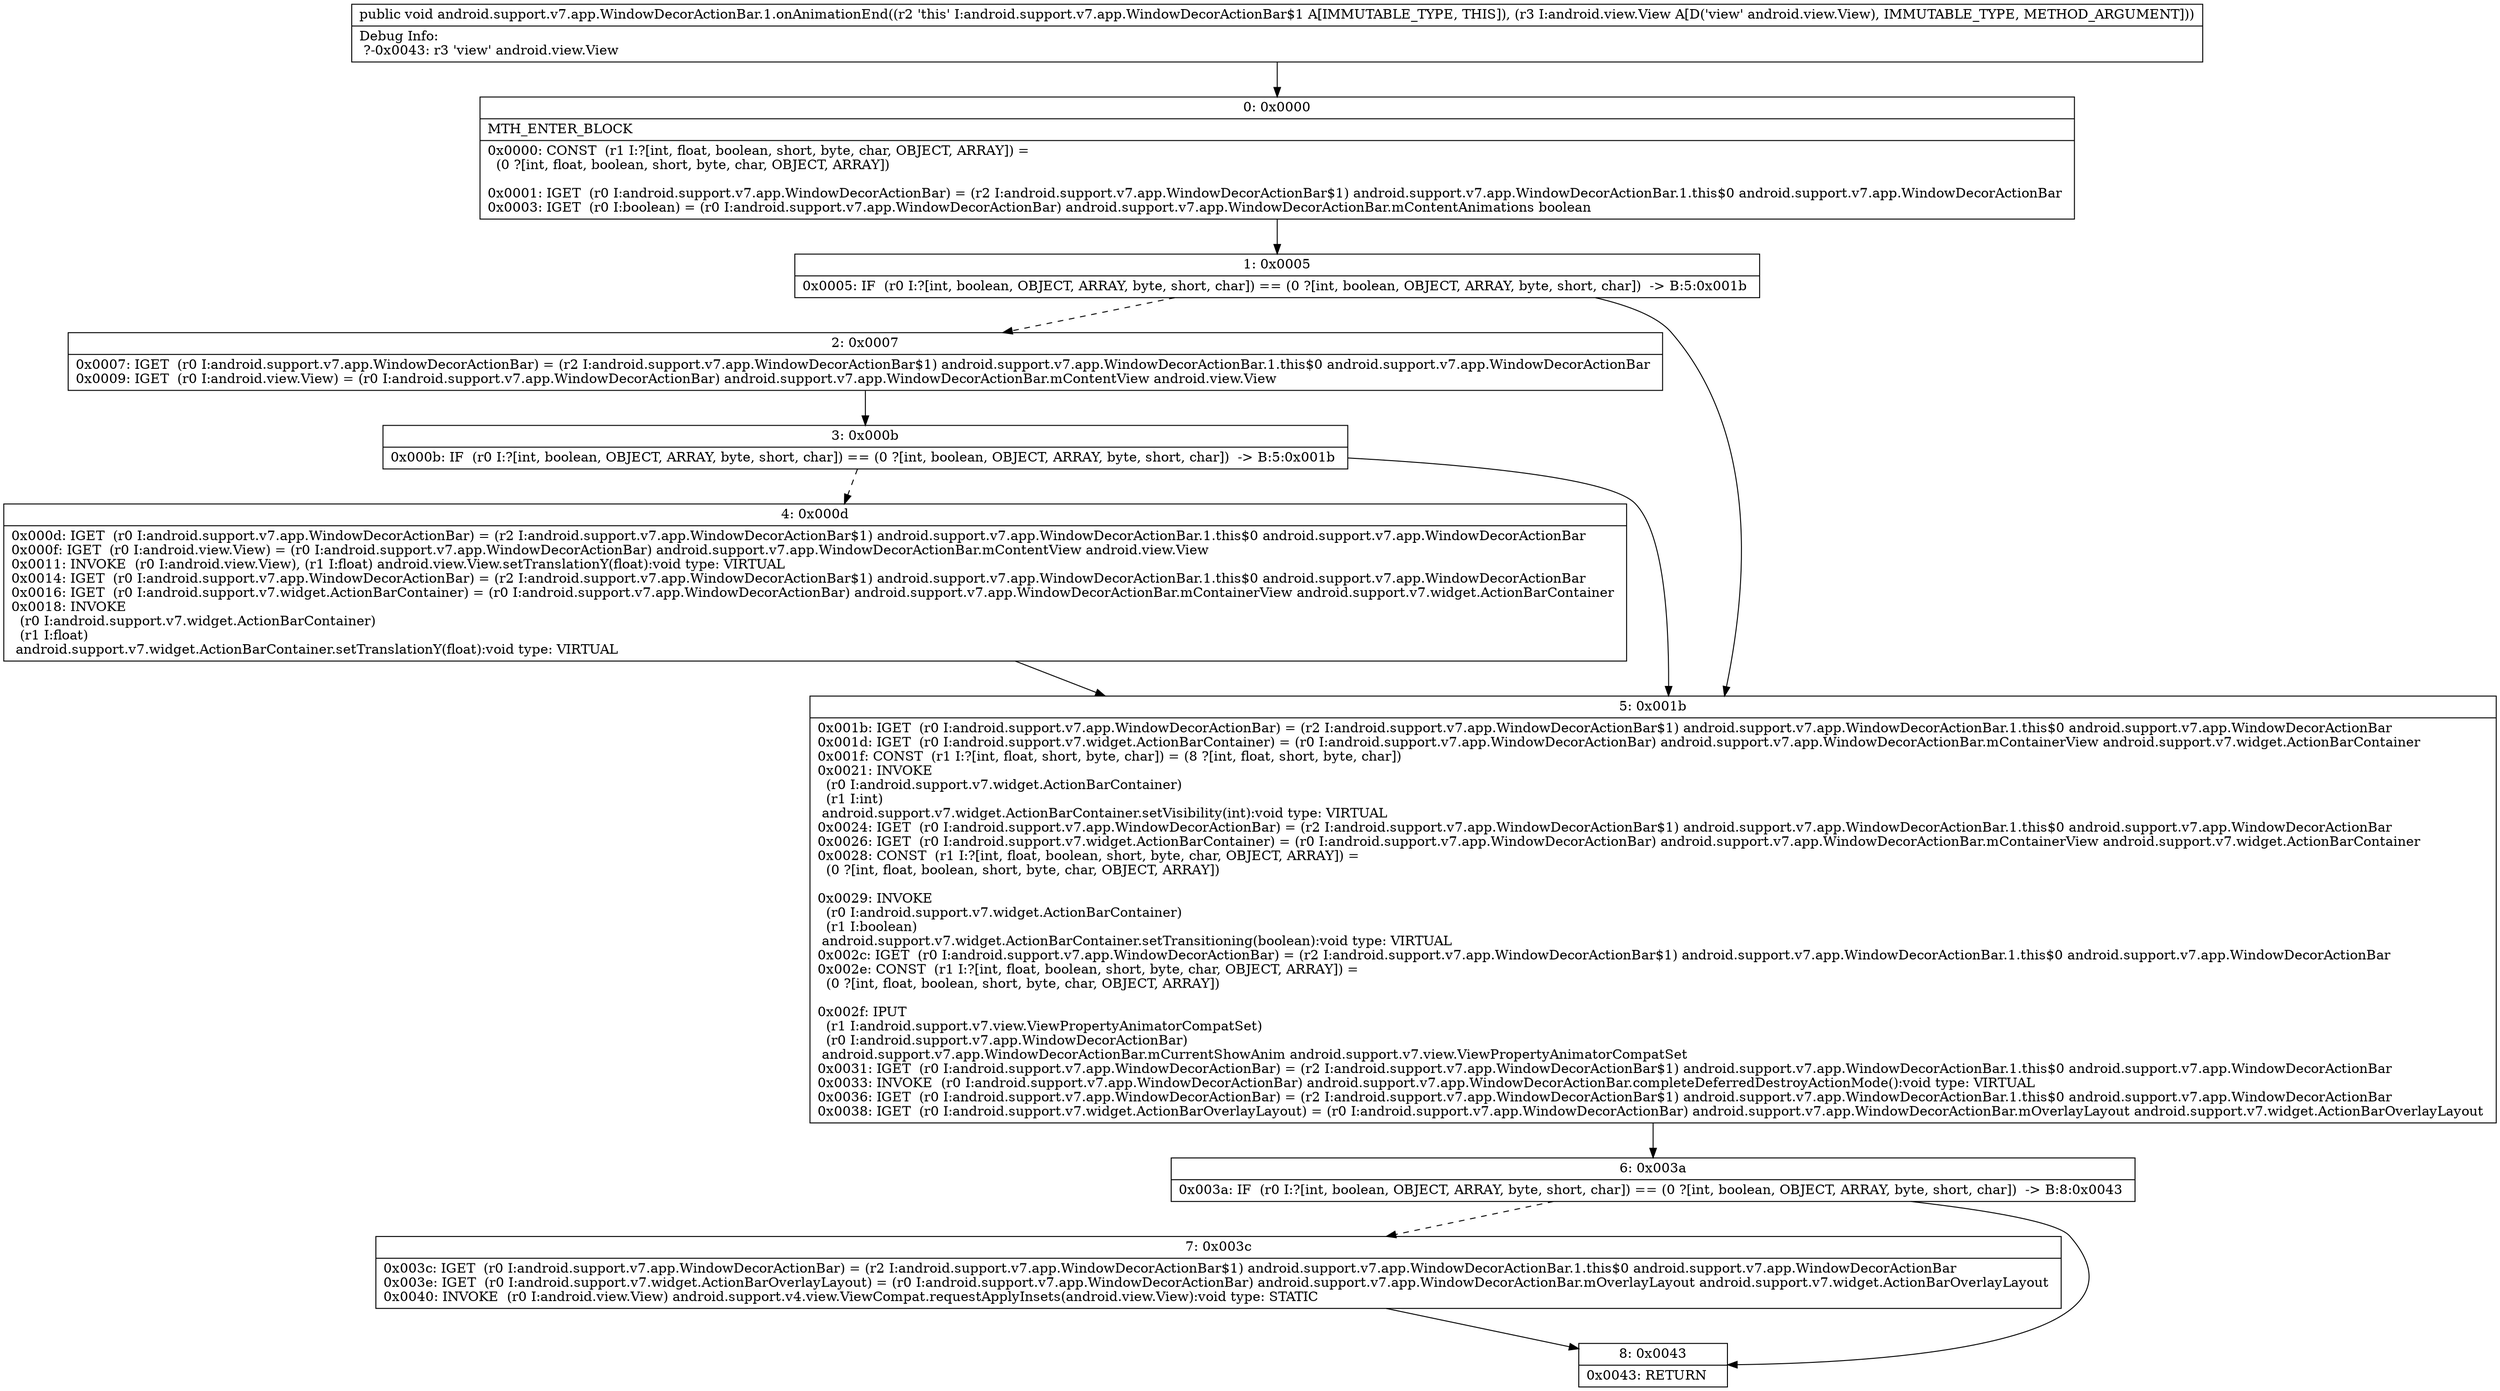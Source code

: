 digraph "CFG forandroid.support.v7.app.WindowDecorActionBar.1.onAnimationEnd(Landroid\/view\/View;)V" {
Node_0 [shape=record,label="{0\:\ 0x0000|MTH_ENTER_BLOCK\l|0x0000: CONST  (r1 I:?[int, float, boolean, short, byte, char, OBJECT, ARRAY]) = \l  (0 ?[int, float, boolean, short, byte, char, OBJECT, ARRAY])\l \l0x0001: IGET  (r0 I:android.support.v7.app.WindowDecorActionBar) = (r2 I:android.support.v7.app.WindowDecorActionBar$1) android.support.v7.app.WindowDecorActionBar.1.this$0 android.support.v7.app.WindowDecorActionBar \l0x0003: IGET  (r0 I:boolean) = (r0 I:android.support.v7.app.WindowDecorActionBar) android.support.v7.app.WindowDecorActionBar.mContentAnimations boolean \l}"];
Node_1 [shape=record,label="{1\:\ 0x0005|0x0005: IF  (r0 I:?[int, boolean, OBJECT, ARRAY, byte, short, char]) == (0 ?[int, boolean, OBJECT, ARRAY, byte, short, char])  \-\> B:5:0x001b \l}"];
Node_2 [shape=record,label="{2\:\ 0x0007|0x0007: IGET  (r0 I:android.support.v7.app.WindowDecorActionBar) = (r2 I:android.support.v7.app.WindowDecorActionBar$1) android.support.v7.app.WindowDecorActionBar.1.this$0 android.support.v7.app.WindowDecorActionBar \l0x0009: IGET  (r0 I:android.view.View) = (r0 I:android.support.v7.app.WindowDecorActionBar) android.support.v7.app.WindowDecorActionBar.mContentView android.view.View \l}"];
Node_3 [shape=record,label="{3\:\ 0x000b|0x000b: IF  (r0 I:?[int, boolean, OBJECT, ARRAY, byte, short, char]) == (0 ?[int, boolean, OBJECT, ARRAY, byte, short, char])  \-\> B:5:0x001b \l}"];
Node_4 [shape=record,label="{4\:\ 0x000d|0x000d: IGET  (r0 I:android.support.v7.app.WindowDecorActionBar) = (r2 I:android.support.v7.app.WindowDecorActionBar$1) android.support.v7.app.WindowDecorActionBar.1.this$0 android.support.v7.app.WindowDecorActionBar \l0x000f: IGET  (r0 I:android.view.View) = (r0 I:android.support.v7.app.WindowDecorActionBar) android.support.v7.app.WindowDecorActionBar.mContentView android.view.View \l0x0011: INVOKE  (r0 I:android.view.View), (r1 I:float) android.view.View.setTranslationY(float):void type: VIRTUAL \l0x0014: IGET  (r0 I:android.support.v7.app.WindowDecorActionBar) = (r2 I:android.support.v7.app.WindowDecorActionBar$1) android.support.v7.app.WindowDecorActionBar.1.this$0 android.support.v7.app.WindowDecorActionBar \l0x0016: IGET  (r0 I:android.support.v7.widget.ActionBarContainer) = (r0 I:android.support.v7.app.WindowDecorActionBar) android.support.v7.app.WindowDecorActionBar.mContainerView android.support.v7.widget.ActionBarContainer \l0x0018: INVOKE  \l  (r0 I:android.support.v7.widget.ActionBarContainer)\l  (r1 I:float)\l android.support.v7.widget.ActionBarContainer.setTranslationY(float):void type: VIRTUAL \l}"];
Node_5 [shape=record,label="{5\:\ 0x001b|0x001b: IGET  (r0 I:android.support.v7.app.WindowDecorActionBar) = (r2 I:android.support.v7.app.WindowDecorActionBar$1) android.support.v7.app.WindowDecorActionBar.1.this$0 android.support.v7.app.WindowDecorActionBar \l0x001d: IGET  (r0 I:android.support.v7.widget.ActionBarContainer) = (r0 I:android.support.v7.app.WindowDecorActionBar) android.support.v7.app.WindowDecorActionBar.mContainerView android.support.v7.widget.ActionBarContainer \l0x001f: CONST  (r1 I:?[int, float, short, byte, char]) = (8 ?[int, float, short, byte, char]) \l0x0021: INVOKE  \l  (r0 I:android.support.v7.widget.ActionBarContainer)\l  (r1 I:int)\l android.support.v7.widget.ActionBarContainer.setVisibility(int):void type: VIRTUAL \l0x0024: IGET  (r0 I:android.support.v7.app.WindowDecorActionBar) = (r2 I:android.support.v7.app.WindowDecorActionBar$1) android.support.v7.app.WindowDecorActionBar.1.this$0 android.support.v7.app.WindowDecorActionBar \l0x0026: IGET  (r0 I:android.support.v7.widget.ActionBarContainer) = (r0 I:android.support.v7.app.WindowDecorActionBar) android.support.v7.app.WindowDecorActionBar.mContainerView android.support.v7.widget.ActionBarContainer \l0x0028: CONST  (r1 I:?[int, float, boolean, short, byte, char, OBJECT, ARRAY]) = \l  (0 ?[int, float, boolean, short, byte, char, OBJECT, ARRAY])\l \l0x0029: INVOKE  \l  (r0 I:android.support.v7.widget.ActionBarContainer)\l  (r1 I:boolean)\l android.support.v7.widget.ActionBarContainer.setTransitioning(boolean):void type: VIRTUAL \l0x002c: IGET  (r0 I:android.support.v7.app.WindowDecorActionBar) = (r2 I:android.support.v7.app.WindowDecorActionBar$1) android.support.v7.app.WindowDecorActionBar.1.this$0 android.support.v7.app.WindowDecorActionBar \l0x002e: CONST  (r1 I:?[int, float, boolean, short, byte, char, OBJECT, ARRAY]) = \l  (0 ?[int, float, boolean, short, byte, char, OBJECT, ARRAY])\l \l0x002f: IPUT  \l  (r1 I:android.support.v7.view.ViewPropertyAnimatorCompatSet)\l  (r0 I:android.support.v7.app.WindowDecorActionBar)\l android.support.v7.app.WindowDecorActionBar.mCurrentShowAnim android.support.v7.view.ViewPropertyAnimatorCompatSet \l0x0031: IGET  (r0 I:android.support.v7.app.WindowDecorActionBar) = (r2 I:android.support.v7.app.WindowDecorActionBar$1) android.support.v7.app.WindowDecorActionBar.1.this$0 android.support.v7.app.WindowDecorActionBar \l0x0033: INVOKE  (r0 I:android.support.v7.app.WindowDecorActionBar) android.support.v7.app.WindowDecorActionBar.completeDeferredDestroyActionMode():void type: VIRTUAL \l0x0036: IGET  (r0 I:android.support.v7.app.WindowDecorActionBar) = (r2 I:android.support.v7.app.WindowDecorActionBar$1) android.support.v7.app.WindowDecorActionBar.1.this$0 android.support.v7.app.WindowDecorActionBar \l0x0038: IGET  (r0 I:android.support.v7.widget.ActionBarOverlayLayout) = (r0 I:android.support.v7.app.WindowDecorActionBar) android.support.v7.app.WindowDecorActionBar.mOverlayLayout android.support.v7.widget.ActionBarOverlayLayout \l}"];
Node_6 [shape=record,label="{6\:\ 0x003a|0x003a: IF  (r0 I:?[int, boolean, OBJECT, ARRAY, byte, short, char]) == (0 ?[int, boolean, OBJECT, ARRAY, byte, short, char])  \-\> B:8:0x0043 \l}"];
Node_7 [shape=record,label="{7\:\ 0x003c|0x003c: IGET  (r0 I:android.support.v7.app.WindowDecorActionBar) = (r2 I:android.support.v7.app.WindowDecorActionBar$1) android.support.v7.app.WindowDecorActionBar.1.this$0 android.support.v7.app.WindowDecorActionBar \l0x003e: IGET  (r0 I:android.support.v7.widget.ActionBarOverlayLayout) = (r0 I:android.support.v7.app.WindowDecorActionBar) android.support.v7.app.WindowDecorActionBar.mOverlayLayout android.support.v7.widget.ActionBarOverlayLayout \l0x0040: INVOKE  (r0 I:android.view.View) android.support.v4.view.ViewCompat.requestApplyInsets(android.view.View):void type: STATIC \l}"];
Node_8 [shape=record,label="{8\:\ 0x0043|0x0043: RETURN   \l}"];
MethodNode[shape=record,label="{public void android.support.v7.app.WindowDecorActionBar.1.onAnimationEnd((r2 'this' I:android.support.v7.app.WindowDecorActionBar$1 A[IMMUTABLE_TYPE, THIS]), (r3 I:android.view.View A[D('view' android.view.View), IMMUTABLE_TYPE, METHOD_ARGUMENT]))  | Debug Info:\l  ?\-0x0043: r3 'view' android.view.View\l}"];
MethodNode -> Node_0;
Node_0 -> Node_1;
Node_1 -> Node_2[style=dashed];
Node_1 -> Node_5;
Node_2 -> Node_3;
Node_3 -> Node_4[style=dashed];
Node_3 -> Node_5;
Node_4 -> Node_5;
Node_5 -> Node_6;
Node_6 -> Node_7[style=dashed];
Node_6 -> Node_8;
Node_7 -> Node_8;
}

